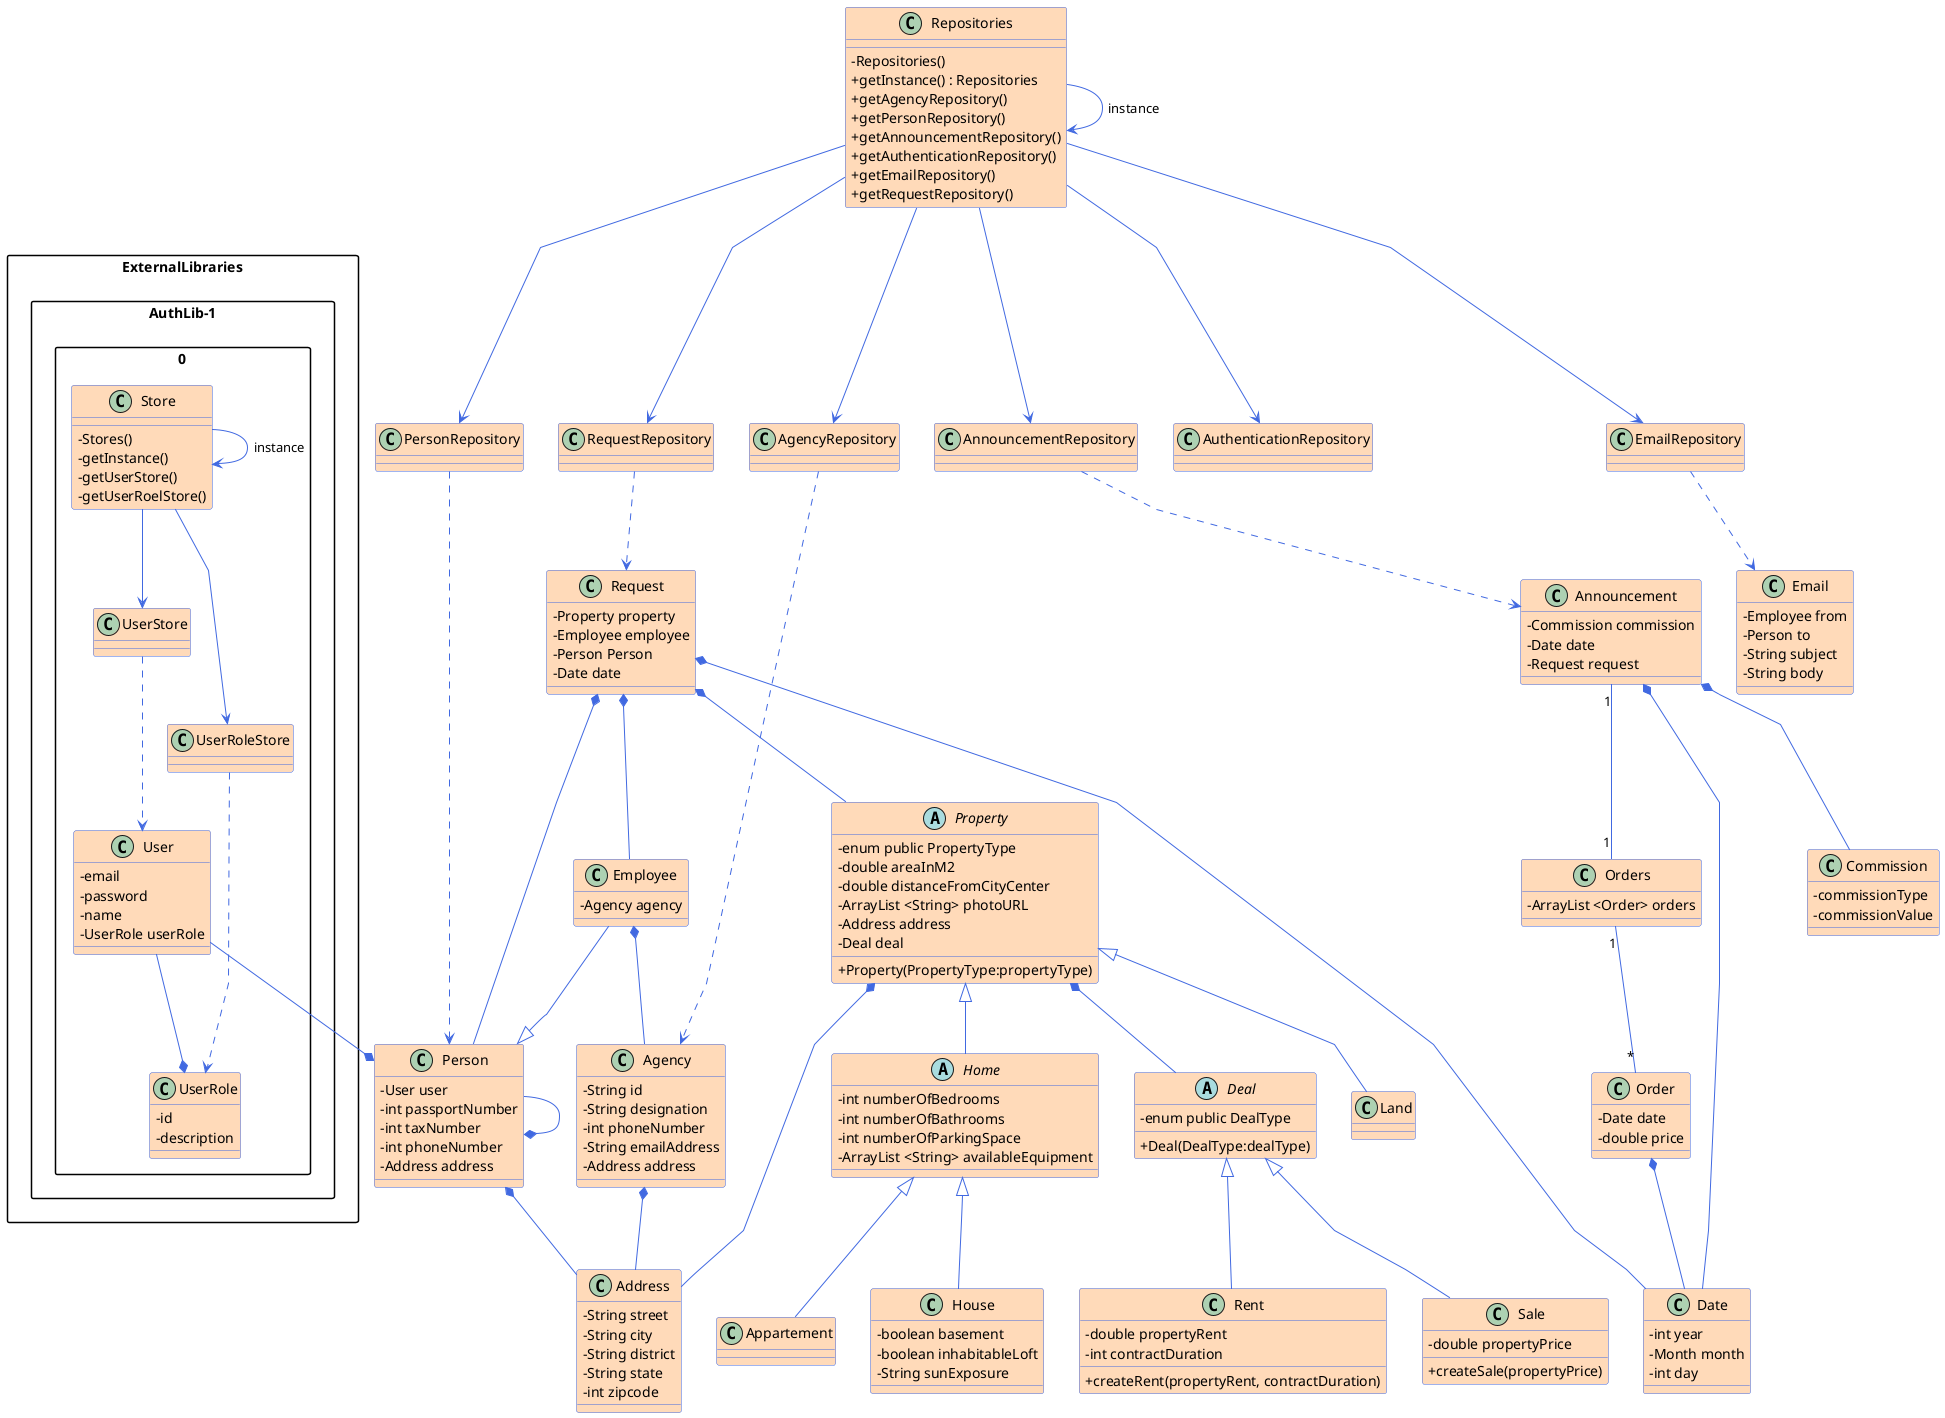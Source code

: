 @startuml
'skinparam monochrome true
skinparam packageStyle rectangle
skinparam shadowing false
skinparam linetype polyline
'skinparam linetype orto

skinparam classAttributeIconSize 0
'---------File styling---------
skinparam class {
    BackgroundColor PeachPuff
    ArrowColor RoyalBlue
    BorderColor RoyalBlue
}
'left to right direction

class Repositories{
    -Repositories()
    +getInstance() : Repositories
    +getAgencyRepository()
    +getPersonRepository()
    +getAnnouncementRepository()
    +getAuthenticationRepository()
    +getEmailRepository()
    +getRequestRepository()
}
class Orders{
    -ArrayList <Order> orders
}
class Order{
    -Date date
    -double price

}
class AgencyRepository{
    
}
class Agency {
    -String id
    -String designation
    -int phoneNumber
    -String emailAddress
    - Address address
}
class Request{
    - Property property
    - Employee employee
    - Person Person
    - Date date
}

abstract class Property{
    - enum public PropertyType
    - double areaInM2
    - double distanceFromCityCenter
    - ArrayList <String> photoURL
    - Address address
    - Deal deal
    + Property(PropertyType:propertyType)
}
abstract class Home{
    -int numberOfBedrooms
    -int numberOfBathrooms
    -int numberOfParkingSpace
    -ArrayList <String> availableEquipment
}
class House{
    - boolean basement
    - boolean inhabitableLoft
    - String sunExposure
}
class Appartement{
    
}
class Land{

}
abstract class Deal {
    - enum public DealType
    + Deal(DealType:dealType)
}
class Sale {
    - double propertyPrice
    + createSale(propertyPrice)
}
class Rent{
    - double propertyRent
    - int contractDuration
    + createRent(propertyRent, contractDuration)
}
class PersonRepository{

}
class Employee{
    -Agency agency
}
class AnnouncementRepository{

}
class Announcement{
    - Commission commission
    - Date date
    - Request request
}
class AuthenticationRepository{

}
class Person{
    - User user
    - int passportNumber
    - int taxNumber
    - int phoneNumber
    - Address address
}
class Address {
    - String street
    - String city
    - String district
    - String state
    - int zipcode
}

class Commission{
    - commissionType
    - commissionValue
}
class EmailRepository{

}
package ExternalLibraries.AuthLib-1.0{
    class UserStore {

    }
    class Store {
        -Stores()
        -getInstance()
        -getUserStore()
        -getUserRoelStore()
    }
    class User{
        -email
        -password
        -name
        -UserRole userRole
    }
    class UserRoleStore{

    }
    class UserRole{
        -id 
        -description
    }
}
class Date{
    - int year
    - Month month
    - int day
}
class Email{
    - Employee from
    - Person to
    - String subject
    - String body
}


'ExternalLibraries.AuthLib
Store --> Store : instance
Store --> UserStore
Store --> UserRoleStore
UserRoleStore ..> UserRole
UserStore ..> User 
User --* UserRole
'Person

User --* Person 

Repositories --> Repositories : instance
Repositories --> AgencyRepository
Repositories --> PersonRepository
Repositories --> AnnouncementRepository
Repositories --> AuthenticationRepository
Repositories --> EmailRepository
Repositories --> RequestRepository

'AgencyRepository
AgencyRepository ..> Agency
Agency *-- Address
Announcement *-- Commission
Announcement *-- Date
Request *-- Property
Request *-- Employee
Request *-- Person
Request *-- Date
Deal <|-- Sale
Deal <|-- Rent
Property *-- Deal
Property <|-- Land
Property <|-- Home
Property *-- Address
Home <|-- House
Home <|-- Appartement
'PersonRepository
PersonRepository ..> Person
Person --* Person

'EmployeeRepository
Employee --|> Person
Employee *-- Agency

'AnnouncementRepository
AnnouncementRepository ..> Announcement
Announcement "1" -- "1" Orders
Orders "1" -- "*" Order

'RequestRepository
RequestRepository ..> Request
Order *-- Date

'EmailRepository

EmailRepository ..> Email


Person *-- Address

@enduml